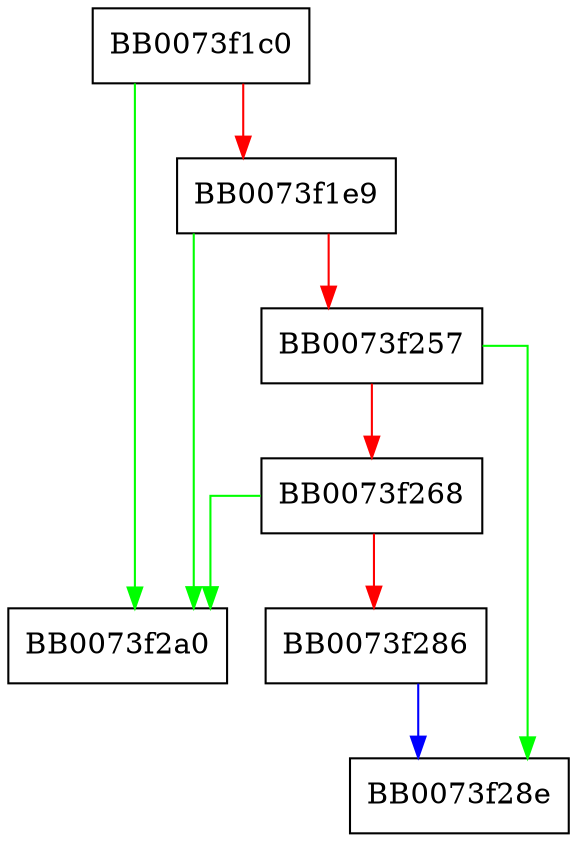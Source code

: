 digraph pkey_dh_copy {
  node [shape="box"];
  graph [splines=ortho];
  BB0073f1c0 -> BB0073f2a0 [color="green"];
  BB0073f1c0 -> BB0073f1e9 [color="red"];
  BB0073f1e9 -> BB0073f2a0 [color="green"];
  BB0073f1e9 -> BB0073f257 [color="red"];
  BB0073f257 -> BB0073f28e [color="green"];
  BB0073f257 -> BB0073f268 [color="red"];
  BB0073f268 -> BB0073f2a0 [color="green"];
  BB0073f268 -> BB0073f286 [color="red"];
  BB0073f286 -> BB0073f28e [color="blue"];
}